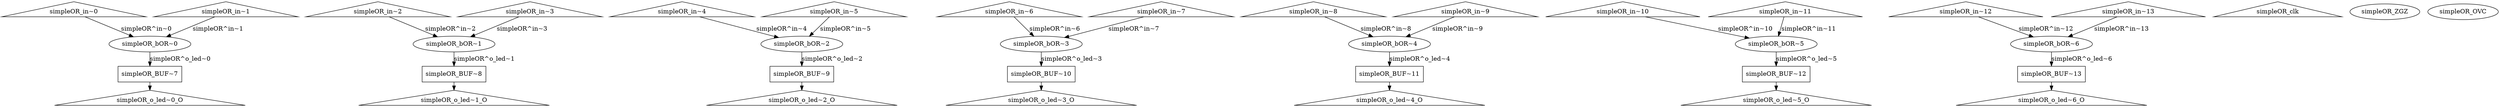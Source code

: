 digraph G {
	ranksep=.25;
	"simpleOR_in~0" [shape=triangle];
	"simpleOR_in~0" -> "simpleOR_bOR~0"[label="simpleOR^in~0"];
	"simpleOR_bOR~0"
	"simpleOR_bOR~0" -> "simpleOR_BUF~7"[label="simpleOR^o_led~0"];
	"simpleOR_BUF~7" [shape=box];
	"simpleOR_BUF~7" -> "simpleOR_o_led~0_O";
	"simpleOR_o_led~0_O" [shape=triangle];
	"simpleOR_in~1" [shape=triangle];
	"simpleOR_in~1" -> "simpleOR_bOR~0"[label="simpleOR^in~1"];
	"simpleOR_in~2" [shape=triangle];
	"simpleOR_in~2" -> "simpleOR_bOR~1"[label="simpleOR^in~2"];
	"simpleOR_bOR~1"
	"simpleOR_bOR~1" -> "simpleOR_BUF~8"[label="simpleOR^o_led~1"];
	"simpleOR_BUF~8" [shape=box];
	"simpleOR_BUF~8" -> "simpleOR_o_led~1_O";
	"simpleOR_o_led~1_O" [shape=triangle];
	"simpleOR_in~3" [shape=triangle];
	"simpleOR_in~3" -> "simpleOR_bOR~1"[label="simpleOR^in~3"];
	"simpleOR_in~4" [shape=triangle];
	"simpleOR_in~4" -> "simpleOR_bOR~2"[label="simpleOR^in~4"];
	"simpleOR_bOR~2"
	"simpleOR_bOR~2" -> "simpleOR_BUF~9"[label="simpleOR^o_led~2"];
	"simpleOR_BUF~9" [shape=box];
	"simpleOR_BUF~9" -> "simpleOR_o_led~2_O";
	"simpleOR_o_led~2_O" [shape=triangle];
	"simpleOR_in~5" [shape=triangle];
	"simpleOR_in~5" -> "simpleOR_bOR~2"[label="simpleOR^in~5"];
	"simpleOR_in~6" [shape=triangle];
	"simpleOR_in~6" -> "simpleOR_bOR~3"[label="simpleOR^in~6"];
	"simpleOR_bOR~3"
	"simpleOR_bOR~3" -> "simpleOR_BUF~10"[label="simpleOR^o_led~3"];
	"simpleOR_BUF~10" [shape=box];
	"simpleOR_BUF~10" -> "simpleOR_o_led~3_O";
	"simpleOR_o_led~3_O" [shape=triangle];
	"simpleOR_in~7" [shape=triangle];
	"simpleOR_in~7" -> "simpleOR_bOR~3"[label="simpleOR^in~7"];
	"simpleOR_in~8" [shape=triangle];
	"simpleOR_in~8" -> "simpleOR_bOR~4"[label="simpleOR^in~8"];
	"simpleOR_bOR~4"
	"simpleOR_bOR~4" -> "simpleOR_BUF~11"[label="simpleOR^o_led~4"];
	"simpleOR_BUF~11" [shape=box];
	"simpleOR_BUF~11" -> "simpleOR_o_led~4_O";
	"simpleOR_o_led~4_O" [shape=triangle];
	"simpleOR_in~9" [shape=triangle];
	"simpleOR_in~9" -> "simpleOR_bOR~4"[label="simpleOR^in~9"];
	"simpleOR_in~10" [shape=triangle];
	"simpleOR_in~10" -> "simpleOR_bOR~5"[label="simpleOR^in~10"];
	"simpleOR_bOR~5"
	"simpleOR_bOR~5" -> "simpleOR_BUF~12"[label="simpleOR^o_led~5"];
	"simpleOR_BUF~12" [shape=box];
	"simpleOR_BUF~12" -> "simpleOR_o_led~5_O";
	"simpleOR_o_led~5_O" [shape=triangle];
	"simpleOR_in~11" [shape=triangle];
	"simpleOR_in~11" -> "simpleOR_bOR~5"[label="simpleOR^in~11"];
	"simpleOR_in~12" [shape=triangle];
	"simpleOR_in~12" -> "simpleOR_bOR~6"[label="simpleOR^in~12"];
	"simpleOR_bOR~6"
	"simpleOR_bOR~6" -> "simpleOR_BUF~13"[label="simpleOR^o_led~6"];
	"simpleOR_BUF~13" [shape=box];
	"simpleOR_BUF~13" -> "simpleOR_o_led~6_O";
	"simpleOR_o_led~6_O" [shape=triangle];
	"simpleOR_in~13" [shape=triangle];
	"simpleOR_in~13" -> "simpleOR_bOR~6"[label="simpleOR^in~13"];
	"simpleOR_clk" [shape=triangle];
	"simpleOR_ZGZ"
	"simpleOR_OVC"
}
